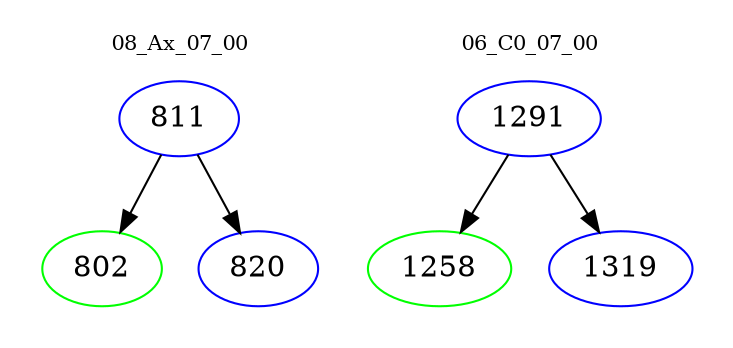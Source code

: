 digraph{
subgraph cluster_0 {
color = white
label = "08_Ax_07_00";
fontsize=10;
T0_811 [label="811", color="blue"]
T0_811 -> T0_802 [color="black"]
T0_802 [label="802", color="green"]
T0_811 -> T0_820 [color="black"]
T0_820 [label="820", color="blue"]
}
subgraph cluster_1 {
color = white
label = "06_C0_07_00";
fontsize=10;
T1_1291 [label="1291", color="blue"]
T1_1291 -> T1_1258 [color="black"]
T1_1258 [label="1258", color="green"]
T1_1291 -> T1_1319 [color="black"]
T1_1319 [label="1319", color="blue"]
}
}
